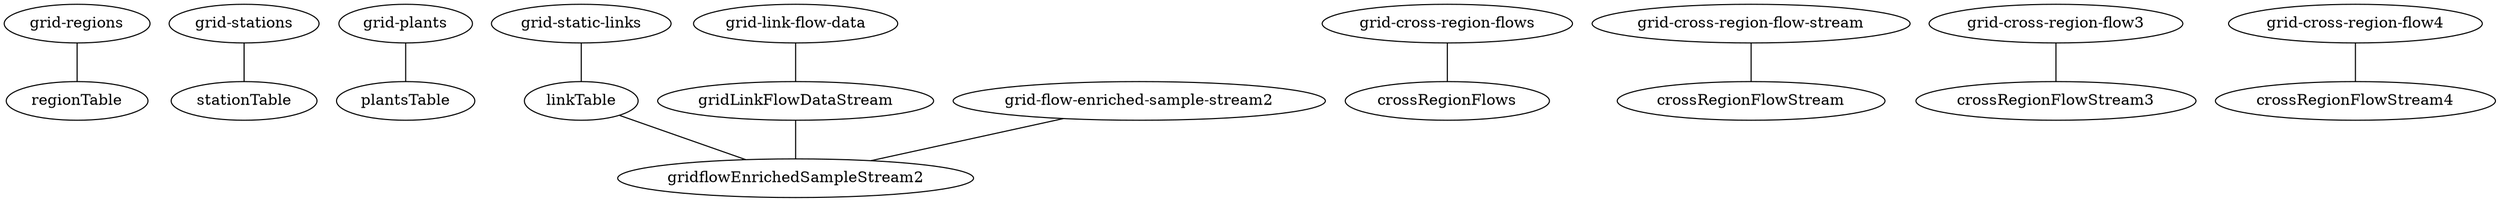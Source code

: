 strict graph G {
  grid_regions [ label="grid-regions" ];
  regionTable [ label="regionTable" ];
  grid_stations [ label="grid-stations" ];
  stationTable [ label="stationTable" ];
  grid_plants [ label="grid-plants" ];
  plantsTable [ label="plantsTable" ];
  grid_static_links [ label="grid-static-links" ];
  linkTable [ label="linkTable" ];
  grid_link_flow_data [ label="grid-link-flow-data" ];
  gridLinkFlowDataStream [ label="gridLinkFlowDataStream" ];
  grid_flow_enriched_sample_stream2 [ label="grid-flow-enriched-sample-stream2" ];
  gridflowEnrichedSampleStream2 [ label="gridflowEnrichedSampleStream2" ];
  grid_cross_region_flows [ label="grid-cross-region-flows" ];
  crossRegionFlows [ label="crossRegionFlows" ];
  grid_cross_region_flow_stream [ label="grid-cross-region-flow-stream" ];
  crossRegionFlowStream [ label="crossRegionFlowStream" ];
  grid_cross_region_flow3 [ label="grid-cross-region-flow3" ];
  crossRegionFlowStream3 [ label="crossRegionFlowStream3" ];
  grid_cross_region_flow4 [ label="grid-cross-region-flow4" ];
  crossRegionFlowStream4 [ label="crossRegionFlowStream4" ];
  grid_regions -- regionTable;
  grid_stations -- stationTable;
  grid_plants -- plantsTable;
  grid_static_links -- linkTable;
  grid_link_flow_data -- gridLinkFlowDataStream;
  grid_flow_enriched_sample_stream2 -- gridflowEnrichedSampleStream2;
  gridLinkFlowDataStream -- gridflowEnrichedSampleStream2;
  linkTable -- gridflowEnrichedSampleStream2;
  grid_cross_region_flows -- crossRegionFlows;
  grid_cross_region_flow_stream -- crossRegionFlowStream;
  grid_cross_region_flow3 -- crossRegionFlowStream3;
  grid_cross_region_flow4 -- crossRegionFlowStream4;
}
